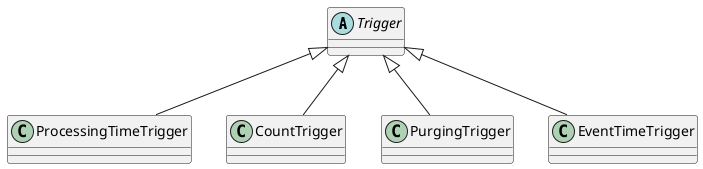 @startuml
'https://plantuml.com/class-diagram

abstract class Trigger

Trigger <|-- ProcessingTimeTrigger
Trigger <|-- CountTrigger
Trigger <|-- PurgingTrigger
Trigger <|-- EventTimeTrigger



@enduml